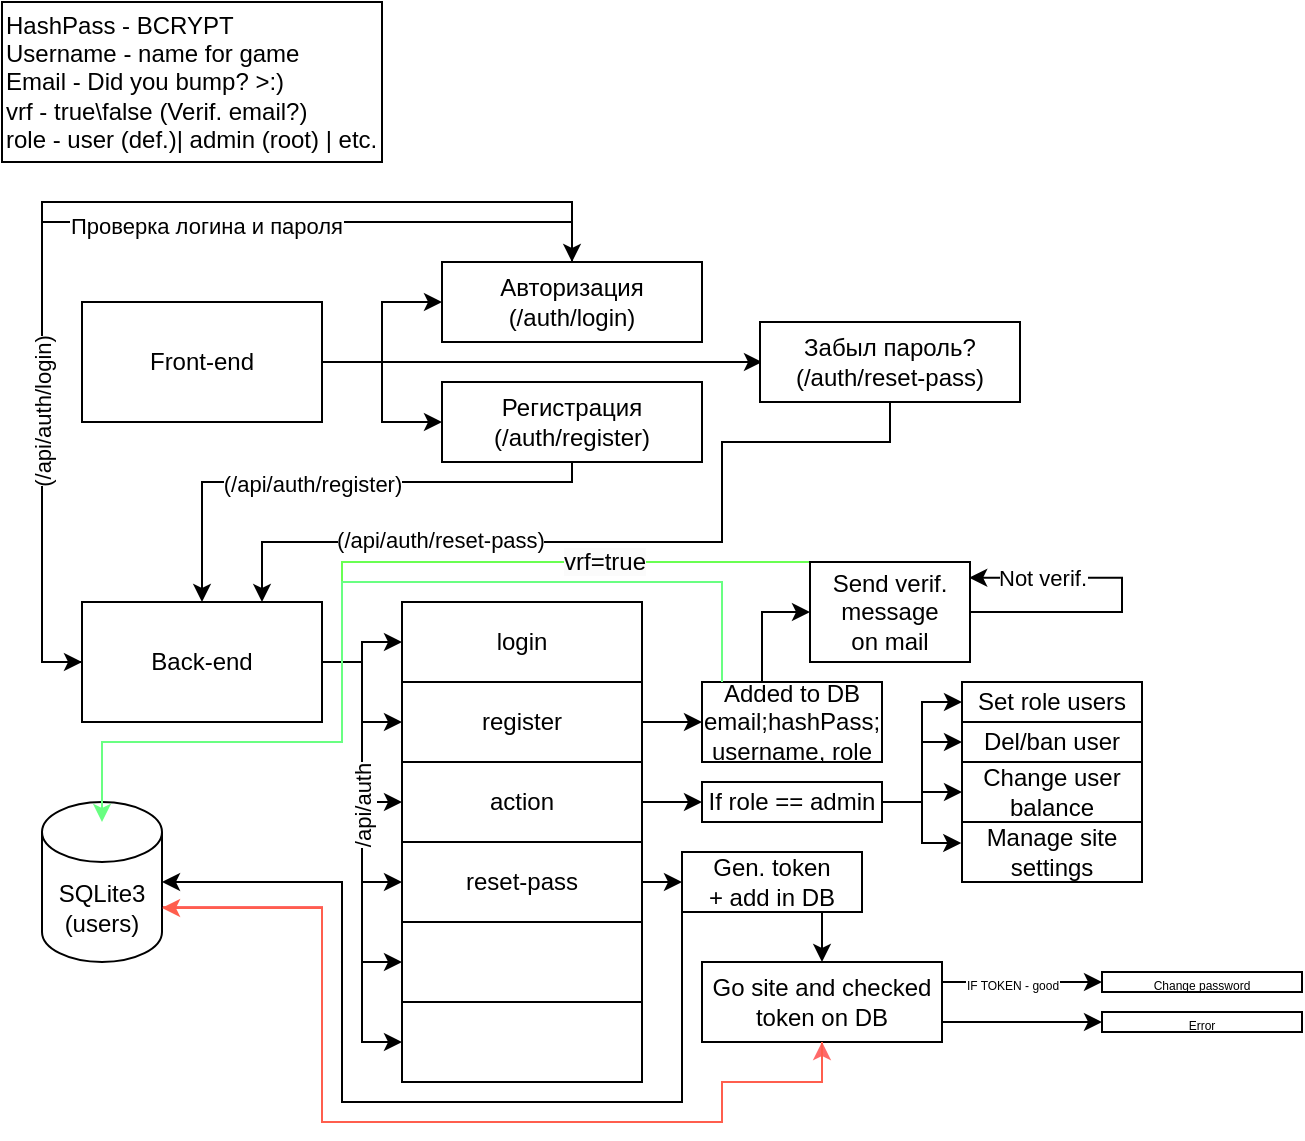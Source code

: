 <mxfile version="24.6.4" type="github">
  <diagram name="Страница — 1" id="8eESxOu7hLOQK-tdgarP">
    <mxGraphModel dx="774" dy="1565" grid="1" gridSize="10" guides="1" tooltips="1" connect="1" arrows="1" fold="1" page="1" pageScale="1" pageWidth="827" pageHeight="1169" math="0" shadow="0">
      <root>
        <mxCell id="0" />
        <mxCell id="1" parent="0" />
        <mxCell id="52vB7tdRhUiKfaQ_fueK-5" style="edgeStyle=orthogonalEdgeStyle;rounded=0;orthogonalLoop=1;jettySize=auto;html=1;entryX=0;entryY=0.5;entryDx=0;entryDy=0;" edge="1" parent="1" source="52vB7tdRhUiKfaQ_fueK-1" target="52vB7tdRhUiKfaQ_fueK-4">
          <mxGeometry relative="1" as="geometry" />
        </mxCell>
        <mxCell id="52vB7tdRhUiKfaQ_fueK-65" style="edgeStyle=orthogonalEdgeStyle;rounded=0;orthogonalLoop=1;jettySize=auto;html=1;" edge="1" parent="1" source="52vB7tdRhUiKfaQ_fueK-1">
          <mxGeometry relative="1" as="geometry">
            <mxPoint x="390" y="100.0" as="targetPoint" />
          </mxGeometry>
        </mxCell>
        <mxCell id="52vB7tdRhUiKfaQ_fueK-1" value="Front-end" style="rounded=0;whiteSpace=wrap;html=1;" vertex="1" parent="1">
          <mxGeometry x="50" y="70" width="120" height="60" as="geometry" />
        </mxCell>
        <mxCell id="52vB7tdRhUiKfaQ_fueK-18" style="edgeStyle=orthogonalEdgeStyle;rounded=0;orthogonalLoop=1;jettySize=auto;html=1;entryX=0;entryY=0.5;entryDx=0;entryDy=0;" edge="1" parent="1" source="52vB7tdRhUiKfaQ_fueK-2" target="52vB7tdRhUiKfaQ_fueK-12">
          <mxGeometry relative="1" as="geometry" />
        </mxCell>
        <mxCell id="52vB7tdRhUiKfaQ_fueK-19" style="edgeStyle=orthogonalEdgeStyle;rounded=0;orthogonalLoop=1;jettySize=auto;html=1;exitX=1;exitY=0.5;exitDx=0;exitDy=0;entryX=0;entryY=0.5;entryDx=0;entryDy=0;" edge="1" parent="1" source="52vB7tdRhUiKfaQ_fueK-2" target="52vB7tdRhUiKfaQ_fueK-13">
          <mxGeometry relative="1" as="geometry" />
        </mxCell>
        <mxCell id="52vB7tdRhUiKfaQ_fueK-20" style="edgeStyle=orthogonalEdgeStyle;rounded=0;orthogonalLoop=1;jettySize=auto;html=1;entryX=0;entryY=0.5;entryDx=0;entryDy=0;" edge="1" parent="1" source="52vB7tdRhUiKfaQ_fueK-2" target="52vB7tdRhUiKfaQ_fueK-14">
          <mxGeometry relative="1" as="geometry" />
        </mxCell>
        <mxCell id="52vB7tdRhUiKfaQ_fueK-21" style="edgeStyle=orthogonalEdgeStyle;rounded=0;orthogonalLoop=1;jettySize=auto;html=1;entryX=0;entryY=0.5;entryDx=0;entryDy=0;" edge="1" parent="1" source="52vB7tdRhUiKfaQ_fueK-2" target="52vB7tdRhUiKfaQ_fueK-15">
          <mxGeometry relative="1" as="geometry" />
        </mxCell>
        <mxCell id="52vB7tdRhUiKfaQ_fueK-22" style="edgeStyle=orthogonalEdgeStyle;rounded=0;orthogonalLoop=1;jettySize=auto;html=1;entryX=0;entryY=0.5;entryDx=0;entryDy=0;" edge="1" parent="1" source="52vB7tdRhUiKfaQ_fueK-2" target="52vB7tdRhUiKfaQ_fueK-16">
          <mxGeometry relative="1" as="geometry" />
        </mxCell>
        <mxCell id="52vB7tdRhUiKfaQ_fueK-23" style="edgeStyle=orthogonalEdgeStyle;rounded=0;orthogonalLoop=1;jettySize=auto;html=1;entryX=0;entryY=0.5;entryDx=0;entryDy=0;" edge="1" parent="1" source="52vB7tdRhUiKfaQ_fueK-2" target="52vB7tdRhUiKfaQ_fueK-17">
          <mxGeometry relative="1" as="geometry" />
        </mxCell>
        <mxCell id="52vB7tdRhUiKfaQ_fueK-24" value="/api/auth" style="edgeLabel;html=1;align=center;verticalAlign=middle;resizable=0;points=[];rotation=-90;" vertex="1" connectable="0" parent="52vB7tdRhUiKfaQ_fueK-23">
          <mxGeometry x="-0.199" relative="1" as="geometry">
            <mxPoint as="offset" />
          </mxGeometry>
        </mxCell>
        <mxCell id="52vB7tdRhUiKfaQ_fueK-2" value="Back-end" style="rounded=0;whiteSpace=wrap;html=1;" vertex="1" parent="1">
          <mxGeometry x="50" y="220" width="120" height="60" as="geometry" />
        </mxCell>
        <mxCell id="52vB7tdRhUiKfaQ_fueK-30" style="edgeStyle=orthogonalEdgeStyle;rounded=0;orthogonalLoop=1;jettySize=auto;html=1;entryX=0.5;entryY=0;entryDx=0;entryDy=0;" edge="1" parent="1" source="52vB7tdRhUiKfaQ_fueK-4" target="52vB7tdRhUiKfaQ_fueK-2">
          <mxGeometry relative="1" as="geometry">
            <Array as="points">
              <mxPoint x="295" y="160" />
              <mxPoint x="110" y="160" />
            </Array>
          </mxGeometry>
        </mxCell>
        <mxCell id="52vB7tdRhUiKfaQ_fueK-31" value="(/api/auth/register)" style="edgeLabel;html=1;align=center;verticalAlign=middle;resizable=0;points=[];" vertex="1" connectable="0" parent="52vB7tdRhUiKfaQ_fueK-30">
          <mxGeometry x="0.097" y="1" relative="1" as="geometry">
            <mxPoint as="offset" />
          </mxGeometry>
        </mxCell>
        <mxCell id="52vB7tdRhUiKfaQ_fueK-4" value="Регистрация (/auth/register)" style="rounded=0;whiteSpace=wrap;html=1;" vertex="1" parent="1">
          <mxGeometry x="230" y="110" width="130" height="40" as="geometry" />
        </mxCell>
        <mxCell id="52vB7tdRhUiKfaQ_fueK-8" style="edgeStyle=orthogonalEdgeStyle;rounded=0;orthogonalLoop=1;jettySize=auto;html=1;entryX=0;entryY=0.5;entryDx=0;entryDy=0;" edge="1" parent="1" source="52vB7tdRhUiKfaQ_fueK-6" target="52vB7tdRhUiKfaQ_fueK-2">
          <mxGeometry relative="1" as="geometry">
            <Array as="points">
              <mxPoint x="295" y="30" />
              <mxPoint x="30" y="30" />
              <mxPoint x="30" y="250" />
            </Array>
          </mxGeometry>
        </mxCell>
        <mxCell id="52vB7tdRhUiKfaQ_fueK-9" value="Проверка логина и пароля" style="edgeLabel;html=1;align=center;verticalAlign=middle;resizable=0;points=[];" vertex="1" connectable="0" parent="52vB7tdRhUiKfaQ_fueK-8">
          <mxGeometry x="-0.227" y="2" relative="1" as="geometry">
            <mxPoint as="offset" />
          </mxGeometry>
        </mxCell>
        <mxCell id="52vB7tdRhUiKfaQ_fueK-6" value="Авторизация&lt;br&gt;(/auth/login)" style="rounded=0;whiteSpace=wrap;html=1;" vertex="1" parent="1">
          <mxGeometry x="230" y="50" width="130" height="40" as="geometry" />
        </mxCell>
        <mxCell id="52vB7tdRhUiKfaQ_fueK-7" style="edgeStyle=orthogonalEdgeStyle;rounded=0;orthogonalLoop=1;jettySize=auto;html=1;" edge="1" parent="1" source="52vB7tdRhUiKfaQ_fueK-1" target="52vB7tdRhUiKfaQ_fueK-6">
          <mxGeometry relative="1" as="geometry" />
        </mxCell>
        <mxCell id="52vB7tdRhUiKfaQ_fueK-10" style="edgeStyle=orthogonalEdgeStyle;rounded=0;orthogonalLoop=1;jettySize=auto;html=1;entryX=0.5;entryY=0;entryDx=0;entryDy=0;" edge="1" parent="1" source="52vB7tdRhUiKfaQ_fueK-2" target="52vB7tdRhUiKfaQ_fueK-6">
          <mxGeometry relative="1" as="geometry">
            <mxPoint x="310" y="30" as="targetPoint" />
            <Array as="points">
              <mxPoint x="30" y="250" />
              <mxPoint x="30" y="20" />
              <mxPoint x="295" y="20" />
            </Array>
          </mxGeometry>
        </mxCell>
        <mxCell id="52vB7tdRhUiKfaQ_fueK-11" value="(/api/auth/login)" style="edgeLabel;html=1;align=center;verticalAlign=middle;resizable=0;points=[];rotation=-90;" vertex="1" connectable="0" parent="52vB7tdRhUiKfaQ_fueK-10">
          <mxGeometry x="-0.468" relative="1" as="geometry">
            <mxPoint as="offset" />
          </mxGeometry>
        </mxCell>
        <mxCell id="52vB7tdRhUiKfaQ_fueK-12" value="login" style="rounded=0;whiteSpace=wrap;html=1;" vertex="1" parent="1">
          <mxGeometry x="210" y="220" width="120" height="40" as="geometry" />
        </mxCell>
        <mxCell id="52vB7tdRhUiKfaQ_fueK-26" style="edgeStyle=orthogonalEdgeStyle;rounded=0;orthogonalLoop=1;jettySize=auto;html=1;" edge="1" parent="1" source="52vB7tdRhUiKfaQ_fueK-13">
          <mxGeometry relative="1" as="geometry">
            <mxPoint x="360" y="280" as="targetPoint" />
          </mxGeometry>
        </mxCell>
        <mxCell id="52vB7tdRhUiKfaQ_fueK-13" value="register" style="rounded=0;whiteSpace=wrap;html=1;" vertex="1" parent="1">
          <mxGeometry x="210" y="260" width="120" height="40" as="geometry" />
        </mxCell>
        <mxCell id="52vB7tdRhUiKfaQ_fueK-40" style="edgeStyle=orthogonalEdgeStyle;rounded=0;orthogonalLoop=1;jettySize=auto;html=1;" edge="1" parent="1" source="52vB7tdRhUiKfaQ_fueK-14">
          <mxGeometry relative="1" as="geometry">
            <mxPoint x="360" y="320" as="targetPoint" />
          </mxGeometry>
        </mxCell>
        <mxCell id="52vB7tdRhUiKfaQ_fueK-14" value="action" style="rounded=0;whiteSpace=wrap;html=1;" vertex="1" parent="1">
          <mxGeometry x="210" y="300" width="120" height="40" as="geometry" />
        </mxCell>
        <mxCell id="52vB7tdRhUiKfaQ_fueK-15" value="reset-pass" style="rounded=0;whiteSpace=wrap;html=1;" vertex="1" parent="1">
          <mxGeometry x="210" y="340" width="120" height="40" as="geometry" />
        </mxCell>
        <mxCell id="52vB7tdRhUiKfaQ_fueK-16" value="" style="rounded=0;whiteSpace=wrap;html=1;" vertex="1" parent="1">
          <mxGeometry x="210" y="380" width="120" height="40" as="geometry" />
        </mxCell>
        <mxCell id="52vB7tdRhUiKfaQ_fueK-17" value="" style="rounded=0;whiteSpace=wrap;html=1;" vertex="1" parent="1">
          <mxGeometry x="210" y="420" width="120" height="40" as="geometry" />
        </mxCell>
        <mxCell id="52vB7tdRhUiKfaQ_fueK-36" style="edgeStyle=orthogonalEdgeStyle;rounded=0;orthogonalLoop=1;jettySize=auto;html=1;exitX=0.003;exitY=0.197;exitDx=0;exitDy=0;exitPerimeter=0;strokeColor=#69FF52;" edge="1" parent="1">
          <mxGeometry relative="1" as="geometry">
            <mxPoint x="60" y="330" as="targetPoint" />
            <mxPoint x="414" y="200.0" as="sourcePoint" />
            <Array as="points">
              <mxPoint x="180" y="200" />
              <mxPoint x="180" y="290" />
              <mxPoint x="60" y="290" />
            </Array>
          </mxGeometry>
        </mxCell>
        <mxCell id="52vB7tdRhUiKfaQ_fueK-37" value="&lt;div&gt;&lt;span style=&quot;text-wrap: wrap; font-size: 12px; text-align: left; background-color: rgb(251, 251, 251);&quot;&gt;vrf=true&lt;/span&gt;&lt;br&gt;&lt;/div&gt;" style="edgeLabel;html=1;align=center;verticalAlign=middle;resizable=0;points=[];" vertex="1" connectable="0" parent="52vB7tdRhUiKfaQ_fueK-36">
          <mxGeometry x="0.424" relative="1" as="geometry">
            <mxPoint x="151" y="-90" as="offset" />
          </mxGeometry>
        </mxCell>
        <mxCell id="52vB7tdRhUiKfaQ_fueK-38" style="edgeStyle=orthogonalEdgeStyle;rounded=0;orthogonalLoop=1;jettySize=auto;html=1;entryX=0.995;entryY=0.157;entryDx=0;entryDy=0;entryPerimeter=0;" edge="1" parent="1" source="52vB7tdRhUiKfaQ_fueK-27" target="52vB7tdRhUiKfaQ_fueK-27">
          <mxGeometry relative="1" as="geometry">
            <mxPoint x="570" y="200" as="targetPoint" />
            <Array as="points">
              <mxPoint x="570" y="225" />
              <mxPoint x="570" y="208" />
            </Array>
          </mxGeometry>
        </mxCell>
        <mxCell id="52vB7tdRhUiKfaQ_fueK-39" value="Not verif." style="edgeLabel;html=1;align=center;verticalAlign=middle;resizable=0;points=[];" vertex="1" connectable="0" parent="52vB7tdRhUiKfaQ_fueK-38">
          <mxGeometry x="0.663" relative="1" as="geometry">
            <mxPoint x="8" as="offset" />
          </mxGeometry>
        </mxCell>
        <mxCell id="52vB7tdRhUiKfaQ_fueK-27" value="Send verif. message&lt;div&gt;on mail&lt;/div&gt;" style="rounded=0;whiteSpace=wrap;html=1;" vertex="1" parent="1">
          <mxGeometry x="414" y="200" width="80" height="50" as="geometry" />
        </mxCell>
        <mxCell id="52vB7tdRhUiKfaQ_fueK-32" style="edgeStyle=orthogonalEdgeStyle;rounded=0;orthogonalLoop=1;jettySize=auto;html=1;entryX=0;entryY=0.5;entryDx=0;entryDy=0;" edge="1" parent="1" source="52vB7tdRhUiKfaQ_fueK-29" target="52vB7tdRhUiKfaQ_fueK-27">
          <mxGeometry relative="1" as="geometry">
            <mxPoint x="405" y="200" as="targetPoint" />
            <Array as="points">
              <mxPoint x="390" y="225" />
            </Array>
          </mxGeometry>
        </mxCell>
        <mxCell id="52vB7tdRhUiKfaQ_fueK-29" value="Added to DB&lt;br&gt;email;hashPass;&lt;br&gt;username, role" style="rounded=0;whiteSpace=wrap;html=1;" vertex="1" parent="1">
          <mxGeometry x="360" y="260" width="90" height="40" as="geometry" />
        </mxCell>
        <mxCell id="52vB7tdRhUiKfaQ_fueK-59" style="edgeStyle=orthogonalEdgeStyle;rounded=0;orthogonalLoop=1;jettySize=auto;html=1;exitX=1;exitY=0;exitDx=0;exitDy=52.5;exitPerimeter=0;strokeColor=#FF6969;" edge="1" parent="1" source="52vB7tdRhUiKfaQ_fueK-33">
          <mxGeometry relative="1" as="geometry">
            <mxPoint x="420" y="440" as="targetPoint" />
            <Array as="points">
              <mxPoint x="170" y="373" />
              <mxPoint x="170" y="480" />
              <mxPoint x="370" y="480" />
              <mxPoint x="370" y="460" />
              <mxPoint x="420" y="460" />
            </Array>
          </mxGeometry>
        </mxCell>
        <mxCell id="52vB7tdRhUiKfaQ_fueK-33" value="SQLite3&lt;br&gt;(users)" style="shape=cylinder3;whiteSpace=wrap;html=1;boundedLbl=1;backgroundOutline=1;size=15;" vertex="1" parent="1">
          <mxGeometry x="30" y="320" width="60" height="80" as="geometry" />
        </mxCell>
        <mxCell id="52vB7tdRhUiKfaQ_fueK-34" style="edgeStyle=orthogonalEdgeStyle;rounded=0;orthogonalLoop=1;jettySize=auto;html=1;fillColor=#52FF91;strokeColor=#69FF82;" edge="1" parent="1">
          <mxGeometry relative="1" as="geometry">
            <mxPoint x="370" y="260" as="sourcePoint" />
            <mxPoint x="60" y="330" as="targetPoint" />
            <Array as="points">
              <mxPoint x="370" y="210" />
              <mxPoint x="180" y="210" />
              <mxPoint x="180" y="290" />
              <mxPoint x="60" y="290" />
            </Array>
          </mxGeometry>
        </mxCell>
        <mxCell id="52vB7tdRhUiKfaQ_fueK-35" value="HashPass - BCRYPT&lt;br&gt;Username - name for game&lt;br&gt;Email - Did you bump? &amp;gt;:)&lt;br&gt;vrf - true\false (Verif. email?)&lt;br&gt;role - user (def.)| admin (root) | etc." style="rounded=0;whiteSpace=wrap;html=1;align=left;" vertex="1" parent="1">
          <mxGeometry x="10" y="-80" width="190" height="80" as="geometry" />
        </mxCell>
        <mxCell id="52vB7tdRhUiKfaQ_fueK-42" style="edgeStyle=orthogonalEdgeStyle;rounded=0;orthogonalLoop=1;jettySize=auto;html=1;entryX=0;entryY=0.5;entryDx=0;entryDy=0;" edge="1" parent="1" source="52vB7tdRhUiKfaQ_fueK-41" target="52vB7tdRhUiKfaQ_fueK-44">
          <mxGeometry relative="1" as="geometry">
            <mxPoint x="470" y="290" as="targetPoint" />
          </mxGeometry>
        </mxCell>
        <mxCell id="52vB7tdRhUiKfaQ_fueK-48" style="edgeStyle=orthogonalEdgeStyle;rounded=0;orthogonalLoop=1;jettySize=auto;html=1;entryX=0;entryY=0.5;entryDx=0;entryDy=0;" edge="1" parent="1" source="52vB7tdRhUiKfaQ_fueK-41" target="52vB7tdRhUiKfaQ_fueK-45">
          <mxGeometry relative="1" as="geometry" />
        </mxCell>
        <mxCell id="52vB7tdRhUiKfaQ_fueK-50" style="edgeStyle=orthogonalEdgeStyle;rounded=0;orthogonalLoop=1;jettySize=auto;html=1;entryX=-0.004;entryY=0.351;entryDx=0;entryDy=0;entryPerimeter=0;" edge="1" parent="1" target="52vB7tdRhUiKfaQ_fueK-47">
          <mxGeometry relative="1" as="geometry">
            <mxPoint x="439" y="320" as="sourcePoint" />
            <mxPoint x="480" y="340" as="targetPoint" />
            <Array as="points">
              <mxPoint x="470" y="320" />
              <mxPoint x="470" y="341" />
            </Array>
          </mxGeometry>
        </mxCell>
        <mxCell id="52vB7tdRhUiKfaQ_fueK-41" value="If role == admin" style="rounded=0;whiteSpace=wrap;html=1;" vertex="1" parent="1">
          <mxGeometry x="360" y="310" width="90" height="20" as="geometry" />
        </mxCell>
        <mxCell id="52vB7tdRhUiKfaQ_fueK-44" value="Set role users" style="rounded=0;whiteSpace=wrap;html=1;" vertex="1" parent="1">
          <mxGeometry x="490" y="260" width="90" height="20" as="geometry" />
        </mxCell>
        <mxCell id="52vB7tdRhUiKfaQ_fueK-45" value="Del/ban user" style="rounded=0;whiteSpace=wrap;html=1;" vertex="1" parent="1">
          <mxGeometry x="490" y="280" width="90" height="20" as="geometry" />
        </mxCell>
        <mxCell id="52vB7tdRhUiKfaQ_fueK-46" value="Change user balance" style="rounded=0;whiteSpace=wrap;html=1;" vertex="1" parent="1">
          <mxGeometry x="490" y="300" width="90" height="30" as="geometry" />
        </mxCell>
        <mxCell id="52vB7tdRhUiKfaQ_fueK-47" value="Manage site settings" style="rounded=0;whiteSpace=wrap;html=1;" vertex="1" parent="1">
          <mxGeometry x="490" y="330" width="90" height="30" as="geometry" />
        </mxCell>
        <mxCell id="52vB7tdRhUiKfaQ_fueK-49" style="edgeStyle=orthogonalEdgeStyle;rounded=0;orthogonalLoop=1;jettySize=auto;html=1;entryX=0;entryY=0.5;entryDx=0;entryDy=0;" edge="1" parent="1" source="52vB7tdRhUiKfaQ_fueK-41" target="52vB7tdRhUiKfaQ_fueK-46">
          <mxGeometry relative="1" as="geometry" />
        </mxCell>
        <mxCell id="52vB7tdRhUiKfaQ_fueK-51" style="edgeStyle=orthogonalEdgeStyle;rounded=0;orthogonalLoop=1;jettySize=auto;html=1;" edge="1" parent="1" source="52vB7tdRhUiKfaQ_fueK-15">
          <mxGeometry relative="1" as="geometry">
            <mxPoint x="350" y="360" as="targetPoint" />
          </mxGeometry>
        </mxCell>
        <mxCell id="52vB7tdRhUiKfaQ_fueK-56" value="" style="edgeStyle=orthogonalEdgeStyle;rounded=0;orthogonalLoop=1;jettySize=auto;html=1;" edge="1" parent="1" source="52vB7tdRhUiKfaQ_fueK-52" target="52vB7tdRhUiKfaQ_fueK-55">
          <mxGeometry relative="1" as="geometry">
            <Array as="points">
              <mxPoint x="420" y="380" />
              <mxPoint x="420" y="380" />
            </Array>
          </mxGeometry>
        </mxCell>
        <mxCell id="52vB7tdRhUiKfaQ_fueK-52" value="Gen. token&lt;br&gt;+ add in DB" style="rounded=0;whiteSpace=wrap;html=1;" vertex="1" parent="1">
          <mxGeometry x="350" y="345" width="90" height="30" as="geometry" />
        </mxCell>
        <mxCell id="52vB7tdRhUiKfaQ_fueK-54" style="edgeStyle=orthogonalEdgeStyle;rounded=0;orthogonalLoop=1;jettySize=auto;html=1;entryX=1;entryY=0.5;entryDx=0;entryDy=0;entryPerimeter=0;exitX=0;exitY=1;exitDx=0;exitDy=0;" edge="1" parent="1" source="52vB7tdRhUiKfaQ_fueK-52" target="52vB7tdRhUiKfaQ_fueK-33">
          <mxGeometry relative="1" as="geometry">
            <Array as="points">
              <mxPoint x="350" y="470" />
              <mxPoint x="180" y="470" />
              <mxPoint x="180" y="360" />
            </Array>
          </mxGeometry>
        </mxCell>
        <mxCell id="52vB7tdRhUiKfaQ_fueK-60" style="edgeStyle=orthogonalEdgeStyle;rounded=0;orthogonalLoop=1;jettySize=auto;html=1;exitX=1;exitY=0.25;exitDx=0;exitDy=0;" edge="1" parent="1" source="52vB7tdRhUiKfaQ_fueK-55">
          <mxGeometry relative="1" as="geometry">
            <mxPoint x="560" y="410" as="targetPoint" />
            <Array as="points" />
          </mxGeometry>
        </mxCell>
        <mxCell id="52vB7tdRhUiKfaQ_fueK-63" value="&lt;font style=&quot;font-size: 6px;&quot;&gt;IF TOKEN - good&lt;/font&gt;" style="edgeLabel;html=1;align=center;verticalAlign=middle;resizable=0;points=[];" vertex="1" connectable="0" parent="52vB7tdRhUiKfaQ_fueK-60">
          <mxGeometry x="-0.129" relative="1" as="geometry">
            <mxPoint as="offset" />
          </mxGeometry>
        </mxCell>
        <mxCell id="52vB7tdRhUiKfaQ_fueK-61" style="edgeStyle=orthogonalEdgeStyle;rounded=0;orthogonalLoop=1;jettySize=auto;html=1;exitX=1;exitY=0.75;exitDx=0;exitDy=0;" edge="1" parent="1" source="52vB7tdRhUiKfaQ_fueK-55">
          <mxGeometry relative="1" as="geometry">
            <mxPoint x="560" y="430" as="targetPoint" />
            <Array as="points">
              <mxPoint x="540" y="430" />
              <mxPoint x="540" y="430" />
            </Array>
          </mxGeometry>
        </mxCell>
        <mxCell id="52vB7tdRhUiKfaQ_fueK-55" value="Go site and checked token on DB" style="whiteSpace=wrap;html=1;rounded=0;" vertex="1" parent="1">
          <mxGeometry x="360" y="400" width="120" height="40" as="geometry" />
        </mxCell>
        <mxCell id="52vB7tdRhUiKfaQ_fueK-58" style="edgeStyle=orthogonalEdgeStyle;rounded=0;orthogonalLoop=1;jettySize=auto;html=1;exitX=0.5;exitY=1;exitDx=0;exitDy=0;strokeColor=#FF5E4D;" edge="1" parent="1" source="52vB7tdRhUiKfaQ_fueK-55">
          <mxGeometry relative="1" as="geometry">
            <mxPoint x="90" y="373" as="targetPoint" />
            <Array as="points">
              <mxPoint x="420" y="460" />
              <mxPoint x="370" y="460" />
              <mxPoint x="370" y="480" />
              <mxPoint x="170" y="480" />
              <mxPoint x="170" y="373" />
            </Array>
          </mxGeometry>
        </mxCell>
        <mxCell id="52vB7tdRhUiKfaQ_fueK-62" value="&lt;font style=&quot;font-size: 6px;&quot;&gt;Change password&lt;/font&gt;" style="rounded=0;whiteSpace=wrap;html=1;" vertex="1" parent="1">
          <mxGeometry x="560" y="405" width="100" height="10" as="geometry" />
        </mxCell>
        <mxCell id="52vB7tdRhUiKfaQ_fueK-64" value="&lt;font style=&quot;font-size: 6px;&quot;&gt;Error&lt;/font&gt;" style="rounded=0;whiteSpace=wrap;html=1;" vertex="1" parent="1">
          <mxGeometry x="560" y="425" width="100" height="10" as="geometry" />
        </mxCell>
        <mxCell id="52vB7tdRhUiKfaQ_fueK-67" style="edgeStyle=orthogonalEdgeStyle;rounded=0;orthogonalLoop=1;jettySize=auto;html=1;entryX=0.75;entryY=0;entryDx=0;entryDy=0;" edge="1" parent="1" source="52vB7tdRhUiKfaQ_fueK-66" target="52vB7tdRhUiKfaQ_fueK-2">
          <mxGeometry relative="1" as="geometry">
            <mxPoint x="140" y="190" as="targetPoint" />
            <Array as="points">
              <mxPoint x="454" y="140" />
              <mxPoint x="370" y="140" />
              <mxPoint x="370" y="190" />
              <mxPoint x="140" y="190" />
            </Array>
          </mxGeometry>
        </mxCell>
        <mxCell id="52vB7tdRhUiKfaQ_fueK-68" value="(/api/auth/reset-pass)" style="edgeLabel;html=1;align=center;verticalAlign=middle;resizable=0;points=[];" vertex="1" connectable="0" parent="52vB7tdRhUiKfaQ_fueK-67">
          <mxGeometry x="0.427" y="-1" relative="1" as="geometry">
            <mxPoint as="offset" />
          </mxGeometry>
        </mxCell>
        <mxCell id="52vB7tdRhUiKfaQ_fueK-66" value="Забыл пароль?&lt;br&gt;(/auth/reset-pass)" style="rounded=0;whiteSpace=wrap;html=1;" vertex="1" parent="1">
          <mxGeometry x="389" y="80" width="130" height="40" as="geometry" />
        </mxCell>
      </root>
    </mxGraphModel>
  </diagram>
</mxfile>
